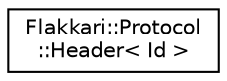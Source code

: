 digraph "Graphical Class Hierarchy"
{
 // LATEX_PDF_SIZE
  edge [fontname="Helvetica",fontsize="10",labelfontname="Helvetica",labelfontsize="10"];
  node [fontname="Helvetica",fontsize="10",shape=record];
  rankdir="LR";
  Node0 [label="Flakkari::Protocol\l::Header\< Id \>",height=0.2,width=0.4,color="black", fillcolor="white", style="filled",URL="$db/d4f/structFlakkari_1_1Protocol_1_1V__1_1_1Header.html",tooltip="Flakkari Header v1 (new header)"];
}
